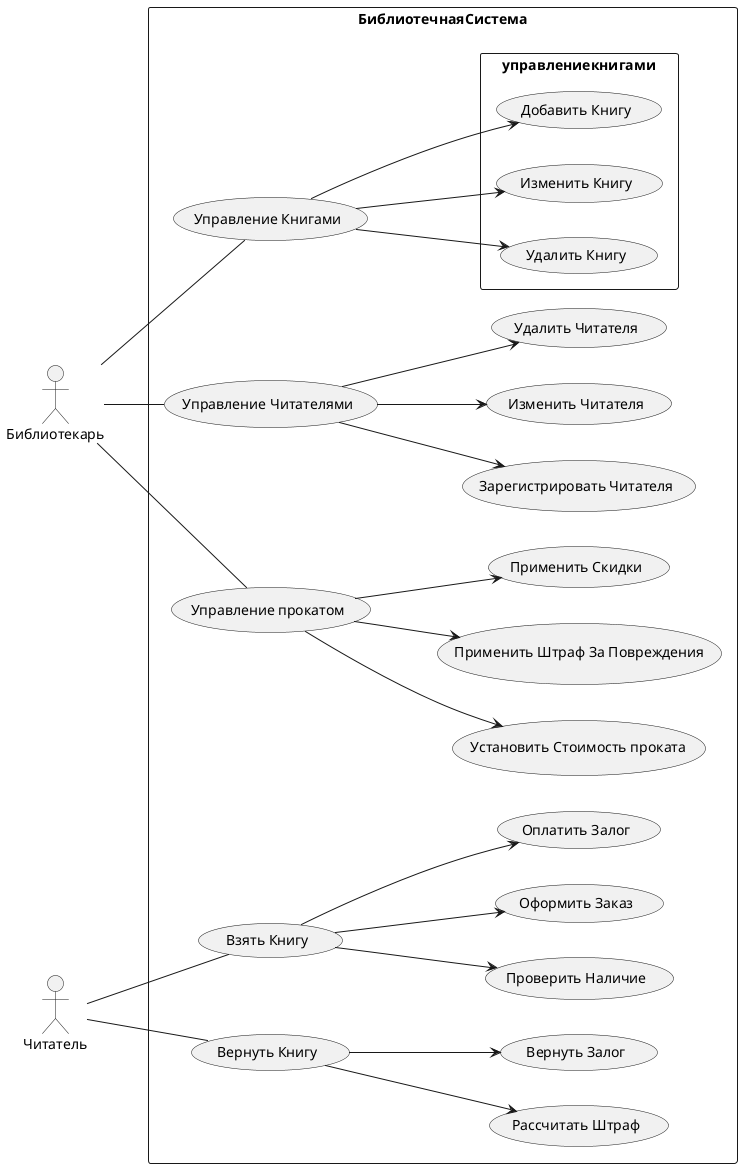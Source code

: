 @startuml прецеденты развитие
left to right direction
skinparam packageStyle rectangle
actor Библиотекарь
actor Читатель

rectangle БиблиотечнаяСистема {
  Библиотекарь -- (Управление Книгами)
  Библиотекарь -- (Управление Читателями)
  Библиотекарь -- (Управление прокатом)
  Читатель -- (Взять Книгу)
  Читатель -- (Вернуть Книгу)

  rectangle управлениекнигами{
  (Управление Книгами) --> (Добавить Книгу)
  (Управление Книгами) --> (Изменить Книгу)
  (Управление Книгами) --> (Удалить Книгу)
  }

  (Управление Читателями) --> (Зарегистрировать Читателя)
  (Управление Читателями) --> (Изменить Читателя)
  (Управление Читателями) --> (Удалить Читателя)

  (Взять Книгу) --> (Проверить Наличие)
  (Взять Книгу) --> (Оформить Заказ)
  (Взять Книгу) --> (Оплатить Залог)

  (Вернуть Книгу) --> (Рассчитать Штраф)
  (Вернуть Книгу) --> (Вернуть Залог)

  (Управление прокатом) --> (Установить Стоимость проката)
  (Управление прокатом) --> (Применить Штраф За Повреждения)
  (Управление прокатом) --> (Применить Скидки)
}


@enduml
